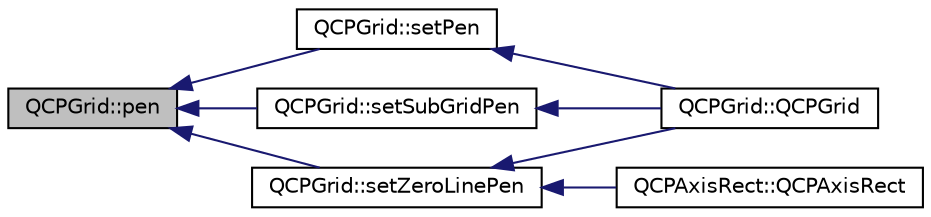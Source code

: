 digraph "QCPGrid::pen"
{
  edge [fontname="Helvetica",fontsize="10",labelfontname="Helvetica",labelfontsize="10"];
  node [fontname="Helvetica",fontsize="10",shape=record];
  rankdir="LR";
  Node1 [label="QCPGrid::pen",height=0.2,width=0.4,color="black", fillcolor="grey75", style="filled", fontcolor="black"];
  Node1 -> Node2 [dir="back",color="midnightblue",fontsize="10",style="solid",fontname="Helvetica"];
  Node2 [label="QCPGrid::setPen",height=0.2,width=0.4,color="black", fillcolor="white", style="filled",URL="$class_q_c_p_grid.html#aa05ab9816ffb440908171e45e833b593"];
  Node2 -> Node3 [dir="back",color="midnightblue",fontsize="10",style="solid",fontname="Helvetica"];
  Node3 [label="QCPGrid::QCPGrid",height=0.2,width=0.4,color="black", fillcolor="white", style="filled",URL="$class_q_c_p_grid.html#acd1cdd2909625388a13048b698494a17"];
  Node1 -> Node4 [dir="back",color="midnightblue",fontsize="10",style="solid",fontname="Helvetica"];
  Node4 [label="QCPGrid::setSubGridPen",height=0.2,width=0.4,color="black", fillcolor="white", style="filled",URL="$class_q_c_p_grid.html#a9edd3593f384d1f0b0202a39cef4453d"];
  Node4 -> Node3 [dir="back",color="midnightblue",fontsize="10",style="solid",fontname="Helvetica"];
  Node1 -> Node5 [dir="back",color="midnightblue",fontsize="10",style="solid",fontname="Helvetica"];
  Node5 [label="QCPGrid::setZeroLinePen",height=0.2,width=0.4,color="black", fillcolor="white", style="filled",URL="$class_q_c_p_grid.html#a209f40fdb252397b418b82d3494d8ea0"];
  Node5 -> Node3 [dir="back",color="midnightblue",fontsize="10",style="solid",fontname="Helvetica"];
  Node5 -> Node6 [dir="back",color="midnightblue",fontsize="10",style="solid",fontname="Helvetica"];
  Node6 [label="QCPAxisRect::QCPAxisRect",height=0.2,width=0.4,color="black", fillcolor="white", style="filled",URL="$class_q_c_p_axis_rect.html#a60b31dece805462c1b82eea2e69ba042"];
}
